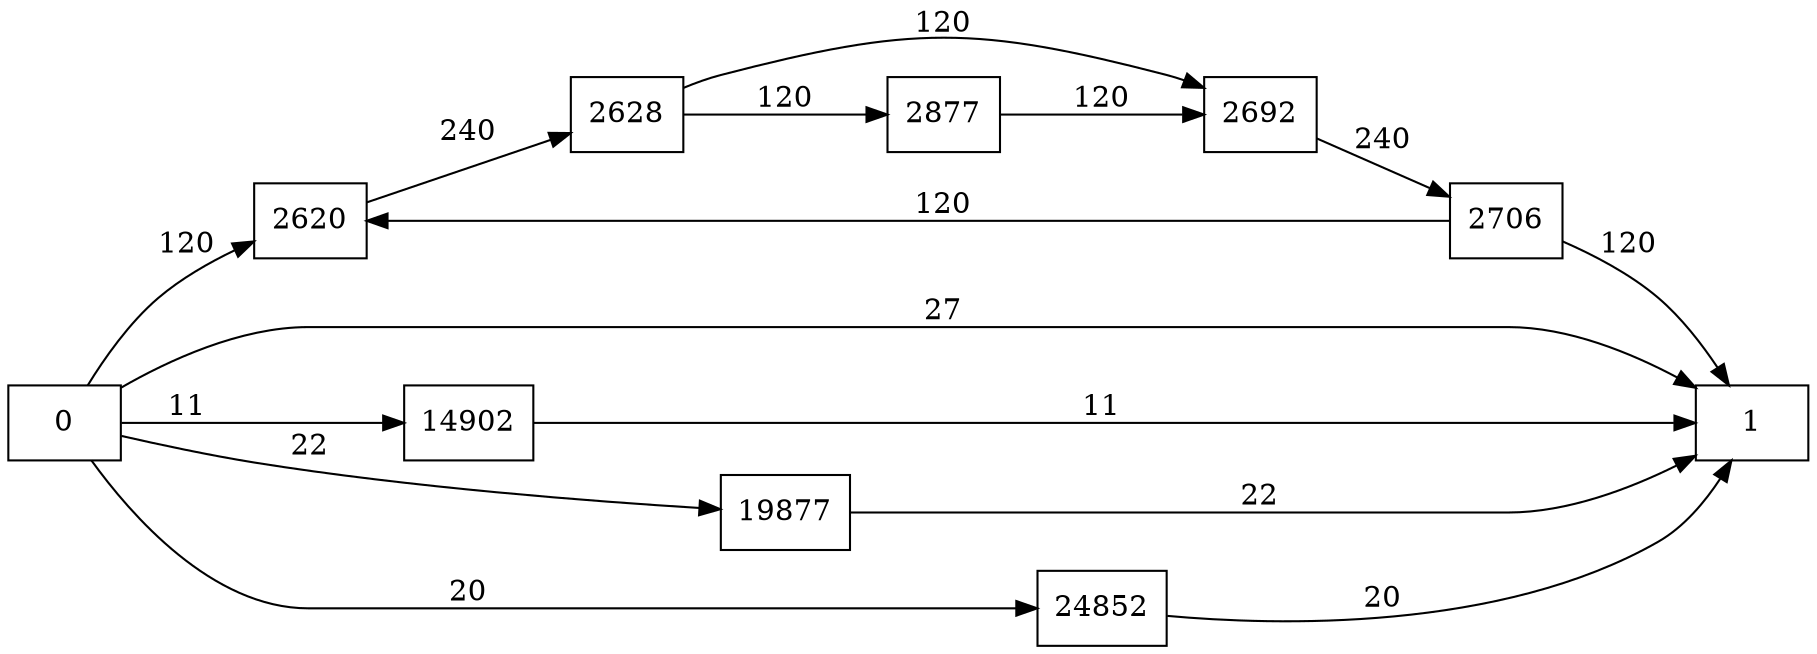 digraph {
	graph [rankdir=LR]
	node [shape=rectangle]
	2620 -> 2628 [label=240]
	2628 -> 2692 [label=120]
	2628 -> 2877 [label=120]
	2692 -> 2706 [label=240]
	2706 -> 2620 [label=120]
	2706 -> 1 [label=120]
	2877 -> 2692 [label=120]
	14902 -> 1 [label=11]
	19877 -> 1 [label=22]
	24852 -> 1 [label=20]
	0 -> 2620 [label=120]
	0 -> 1 [label=27]
	0 -> 14902 [label=11]
	0 -> 19877 [label=22]
	0 -> 24852 [label=20]
}
